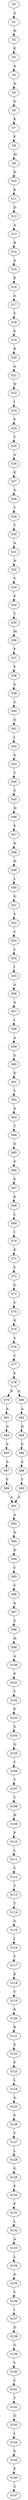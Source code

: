 strict digraph  {
	S0 -> S1 [ label = A ];
	S1 -> S2 [ label = H ];
	S2 -> S3 [ label = E ];
	S3 -> S4 [ label = A ];
	S4 -> S5 [ label = N ];
	S5 -> S6 [ label = G ];
	S6 -> S7 [ label = K ];
	S7 -> S8 [ label = F ];
	S8 -> S9 [ label = M ];
	S9 -> S10 [ label = N ];
	S10 -> S11 [ label = K ];
	S11 -> S12 [ label = D ];
	S12 -> S13 [ label = A ];
	S13 -> S14 [ label = R ];
	S14 -> S15 [ label = A ];
	S15 -> S16 [ label = P ];
	S16 -> S17 [ label = A ];
	S17 -> S18 [ label = V ];
	S18 -> S19 [ label = E ];
	S19 -> S20 [ label = R ];
	S20 -> S21 [ label = A ];
	S21 -> S22 [ label = N ];
	S22 -> S23 [ label = I ];
	S23 -> S24 [ label = F ];
	S24 -> S25 [ label = T ];
	S25 -> S26 [ label = A ];
	S26 -> S27 [ label = E ];
	S27 -> S28 [ label = G ];
	S28 -> S29 [ label = T ];
	S29 -> S30 [ label = T ];
	S30 -> S31 [ label = A ];
	S31 -> S32 [ label = N ];
	S32 -> S33 [ label = Y ];
	S33 -> S34 [ label = F ];
	S34 -> S35 [ label = T ];
	S35 -> S36 [ label = M ];
	S36 -> S37 [ label = F ];
	S37 -> S38 [ label = F ];
	S38 -> S39 [ label = G ];
	S39 -> S40 [ label = G ];
	S40 -> S41 [ label = G ];
	S41 -> S42 [ label = I ];
	S42 -> S43 [ label = G ];
	S43 -> S44 [ label = C ];
	S44 -> S45 [ label = S ];
	S45 -> S46 [ label = H ];
	S46 -> S47 [ label = S ];
	S47 -> S48 [ label = N ];
	S48 -> S49 [ label = H ];
	S49 -> S50 [ label = L ];
	S50 -> S51 [ label = G ];
	S51 -> S52 [ label = V ];
	S52 -> S53 [ label = C ];
	S53 -> S54 [ label = L ];
	S54 -> S55 [ label = I ];
	S55 -> S56 [ label = A ];
	S56 -> S57 [ label = A ];
	S57 -> S58 [ label = I ];
	S58 -> S59 [ label = A ];
	S59 -> S60 [ label = S ];
	S60 -> S61 [ label = D ];
	S61 -> S62 [ label = V ];
	S62 -> S63 [ label = A ];
	S63 -> S64 [ label = T ];
	S64 -> S65 [ label = G ];
	S65 -> S66 [ label = G ];
	S66 -> S67 [ label = E ];
	S67 -> S68 [ label = K ];
	S68 -> S69 [ label = L ];
	S69 -> S70 [ label = I ];
	S70 -> S71 [ label = D ];
	S71 -> S72 [ label = V ];
	S72 -> S73 [ label = G ];
	S73 -> S74 [ label = V ];
	S74 -> S75 [ label = K ];
	S75 -> S76 [ label = S ];
	S76 -> S77 [ label = C ];
	S77 -> S78 [ label = P ];
	S78 -> S79 [ label = R ];
	S78 -> S80 [ label = G ];
	S79 -> S81 [ label = A ];
	S80 -> S82 [ label = A ];
	S81 -> S83 [ label = D ];
	S82 -> S84 [ label = D ];
	S83 -> S85 [ label = S ];
	S84 -> S86 [ label = S ];
	S85 -> S87 [ label = A ];
	S86 -> S88 [ label = A ];
	S87 -> S89 [ label = V ];
	S88 -> S90 [ label = V ];
	S89 -> S91 [ label = A ];
	S90 -> S91 [ label = A ];
	S91 -> S92 [ label = A ];
	S92 -> S93 [ label = N ];
	S93 -> S94 [ label = D ];
	S94 -> S95 [ label = Y ];
	S95 -> S96 [ label = V ];
	S96 -> S97 [ label = A ];
	S97 -> S98 [ label = S ];
	S98 -> S99 [ label = H ];
	S99 -> S100 [ label = A ];
	S100 -> S101 [ label = P ];
	S101 -> S102 [ label = T ];
	S102 -> S103 [ label = P ];
	S103 -> S104 [ label = S ];
	S104 -> S105 [ label = Q ];
	S105 -> S106 [ label = T ];
	S106 -> S107 [ label = T ];
	S107 -> S108 [ label = V ];
	S108 -> S109 [ label = H ];
	S109 -> S110 [ label = P ];
	S110 -> S111 [ label = L ];
	S111 -> S112 [ label = T ];
	S112 -> S113 [ label = T ];
	S113 -> S114 [ label = T ];
	S114 -> S115 [ label = G ];
	S115 -> S116 [ label = I ];
	S116 -> S117 [ label = V ];
	S117 -> S118 [ label = E ];
	S118 -> S119 [ label = V ];
	S119 -> S120 [ label = K ];
	S120 -> S121 [ label = R ];
	S121 -> S122 [ label = P ];
	S122 -> S123 [ label = P ];
	S123 -> S124 [ label = L ];
	S124 -> S125 [ label = G ];
	S125 -> S126 [ label = F ];
	S126 -> S127 [ label = Y ];
	S127 -> S128 [ label = L ];
	S128 -> S129 [ label = G ];
	S129 -> S130 [ label = F ];
	S130 -> S131 [ label = F ];
	S131 -> S132 [ label = L ];
	S132 -> S133 [ label = A ];
	S133 -> S134 [ label = L ];
	S134 -> S135 [ label = G ];
	S135 -> S136 [ label = V ];
	S136 -> S137 [ label = I ];
	S137 -> S138 [ label = G ];
	S138 -> S139 [ label = G ];
	S139 -> S140 [ label = V ];
	S140 -> S141 [ label = C ];
	S141 -> S142 [ label = T ];
	S142 -> S143 [ label = G ];
	S143 -> S144 [ label = L ];
	S144 -> S145 [ label = G ];
	S145 -> S146 [ label = F ];
	S146 -> S147 [ label = S ];
}

